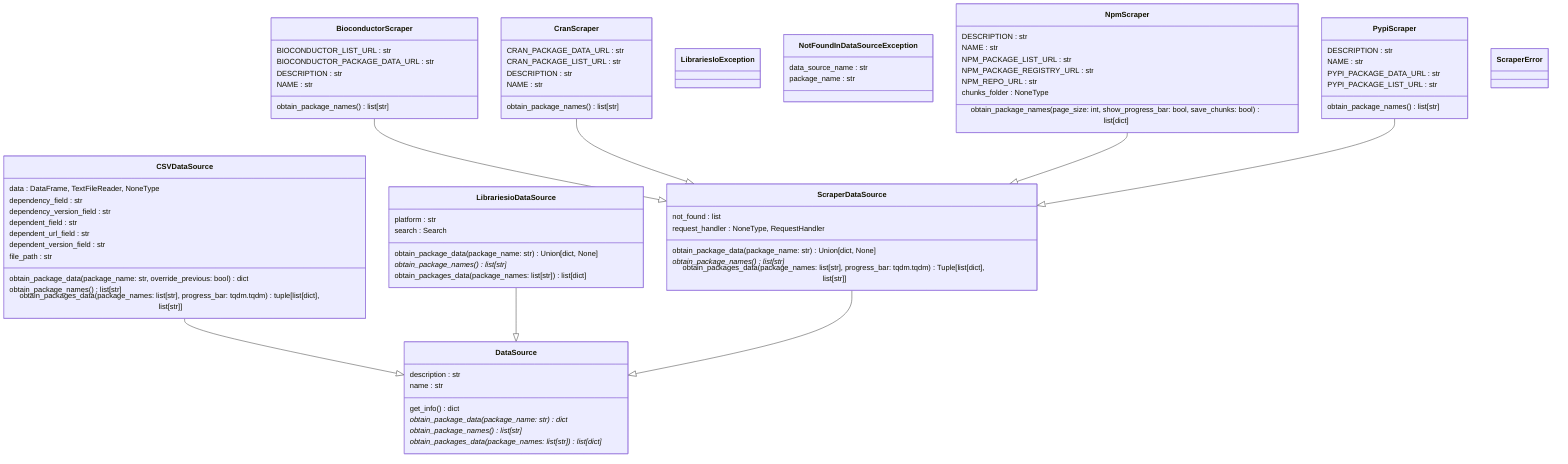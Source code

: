classDiagram
  class BioconductorScraper {
    BIOCONDUCTOR_LIST_URL : str
    BIOCONDUCTOR_PACKAGE_DATA_URL : str
    DESCRIPTION : str
    NAME : str
    obtain_package_names() list[str]
  }
  class CSVDataSource {
    data : DataFrame, TextFileReader, NoneType
    dependency_field : str
    dependency_version_field : str
    dependent_field : str
    dependent_url_field : str
    dependent_version_field : str
    file_path : str
    obtain_package_data(package_name: str, override_previous: bool) dict
    obtain_package_names() list[str]
    obtain_packages_data(package_names: list[str], progress_bar: tqdm.tqdm) tuple[list[dict], list[str]]
  }
  class CranScraper {
    CRAN_PACKAGE_DATA_URL : str
    CRAN_PACKAGE_LIST_URL : str
    DESCRIPTION : str
    NAME : str
    obtain_package_names() list[str]
  }
  class DataSource {
    description : str
    name : str
    get_info() dict
    obtain_package_data(package_name: str)* dict
    obtain_package_names()* list[str]
    obtain_packages_data(package_names: list[str])* list[dict]
  }
  class LibrariesIoException {
  }
  class LibrariesioDataSource {
    platform : str
    search : Search
    obtain_package_data(package_name: str) Union[dict, None]
    obtain_package_names()* list[str]
    obtain_packages_data(package_names: list[str]) list[dict]
  }
  class NotFoundInDataSourceException {
    data_source_name : str
    package_name : str
  }
  class NpmScraper {
    DESCRIPTION : str
    NAME : str
    NPM_PACKAGE_LIST_URL : str
    NPM_PACKAGE_REGISTRY_URL : str
    NPM_REPO_URL : str
    chunks_folder : NoneType
    obtain_package_names(page_size: int, show_progress_bar: bool, save_chunks: bool) list[dict]
  }
  class PypiScraper {
    DESCRIPTION : str
    NAME : str
    PYPI_PACKAGE_DATA_URL : str
    PYPI_PACKAGE_LIST_URL : str
    obtain_package_names() list[str]
  }
  class ScraperDataSource {
    not_found : list
    request_handler : NoneType, RequestHandler
    obtain_package_data(package_name: str) Union[dict, None]
    obtain_package_names()* list[str]
    obtain_packages_data(package_names: list[str], progress_bar: tqdm.tqdm) Tuple[list[dict], list[str]]
  }
  class ScraperError {
  }
  CSVDataSource --|> DataSource
  LibrariesioDataSource --|> DataSource
  BioconductorScraper --|> ScraperDataSource
  CranScraper --|> ScraperDataSource
  NpmScraper --|> ScraperDataSource
  PypiScraper --|> ScraperDataSource
  ScraperDataSource --|> DataSource